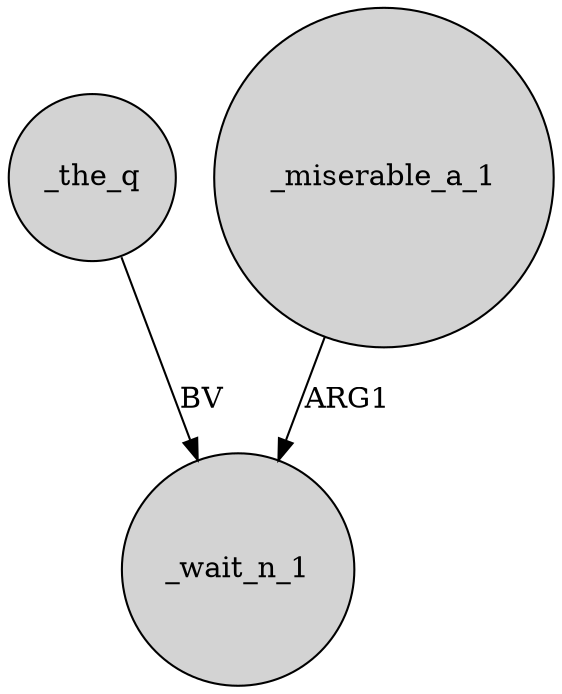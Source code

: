 digraph {
	node [shape=circle style=filled]
	_the_q -> _wait_n_1 [label=BV]
	_miserable_a_1 -> _wait_n_1 [label=ARG1]
}
